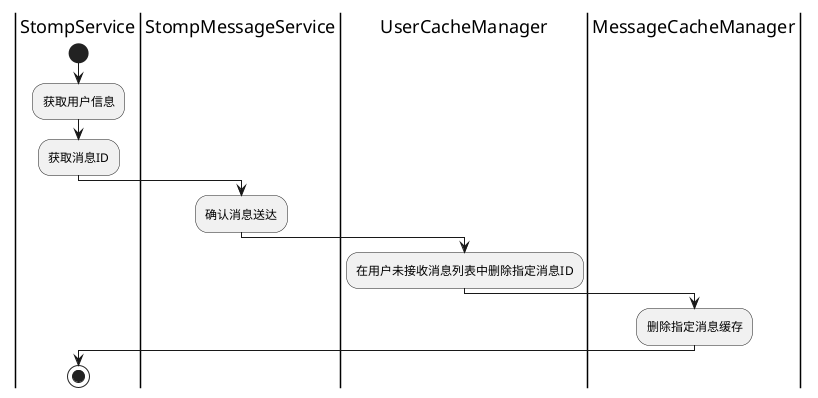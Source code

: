 @startuml

|StompService|
start
:获取用户信息;
:获取消息ID;
|StompMessageService|
:确认消息送达;
|UserCacheManager|
:在用户未接收消息列表中删除指定消息ID;
|MessageCacheManager|
:删除指定消息缓存;

|StompService|

stop



@enduml
